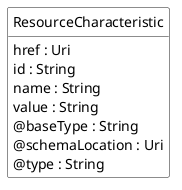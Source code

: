 @startuml
hide circle
hide methods
hide stereotype
show <<Enumeration>> stereotype
skinparam class {
   BackgroundColor<<Enumeration>> #E6F5F7
   BackgroundColor<<Ref>> #FFFFE0
   BackgroundColor<<Pivot>> #FFFFFFF
   BackgroundColor<<SimpleType>> #E2F0DA
   BackgroundColor #FCF2E3
}

class ResourceCharacteristic <<Pivot>> {
    href : Uri
    id : String
    name : String
    value : String
    @baseType : String
    @schemaLocation : Uri
    @type : String
}


@enduml